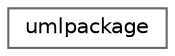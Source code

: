 digraph "Graphical Class Hierarchy"
{
 // LATEX_PDF_SIZE
  bgcolor="transparent";
  edge [fontname=Helvetica,fontsize=10,labelfontname=Helvetica,labelfontsize=10];
  node [fontname=Helvetica,fontsize=10,shape=box,height=0.2,width=0.4];
  rankdir="LR";
  Node0 [label="umlpackage",height=0.2,width=0.4,color="grey40", fillcolor="white", style="filled",URL="$structumlpackage.html",tooltip=" "];
}
